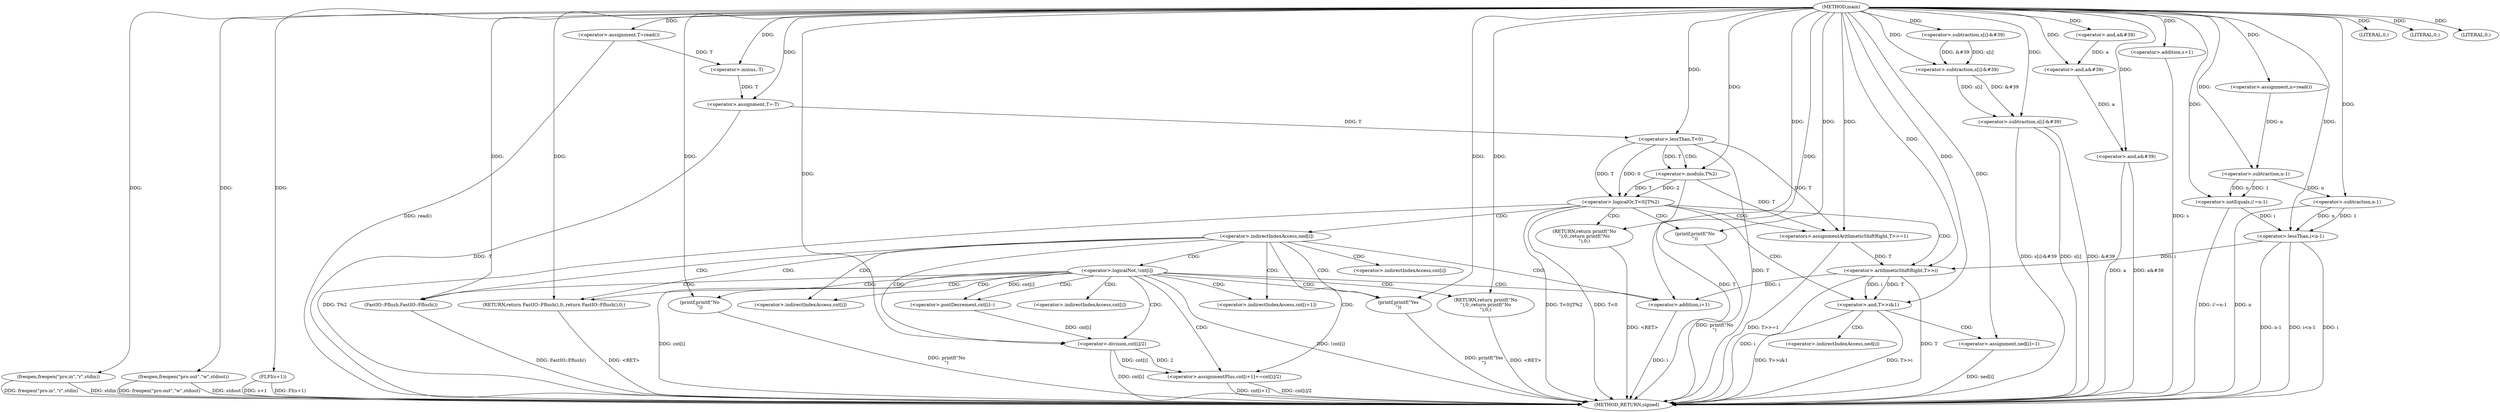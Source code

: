 digraph "main" {  
"1000570" [label = "(METHOD,main)" ]
"1000701" [label = "(METHOD_RETURN,signed)" ]
"1000572" [label = "(freopen,freopen(\"pro.in\",\"r\",stdin))" ]
"1000576" [label = "(freopen,freopen(\"pro.out\",\"w\",stdout))" ]
"1000587" [label = "(FI,FI(s+1))" ]
"1000632" [label = "(<operator>.assignment,T=-T)" ]
"1000649" [label = "(<operators>.assignmentArithmeticShiftRight,T>>=1)" ]
"1000695" [label = "(printf,printf(\"Yes\n\"))" ]
"1000697" [label = "(RETURN,return FastIO::Fflush(),0;,return FastIO::Fflush(),0;)" ]
"1000581" [label = "(<operator>.assignment,n=read())" ]
"1000584" [label = "(<operator>.assignment,T=read())" ]
"1000599" [label = "(<operator>.subtraction,s[i]-&#39)" ]
"1000605" [label = "(<operator>.and,a&#39)" ]
"1000608" [label = "(<operator>.subtraction,s[i]-&#39)" ]
"1000614" [label = "(<operator>.and,a&#39)" ]
"1000623" [label = "(<operator>.subtraction,s[i]-&#39)" ]
"1000629" [label = "(<operator>.and,a&#39)" ]
"1000637" [label = "(<operator>.logicalOr,T<0||T%2)" ]
"1000644" [label = "(RETURN,return printf(\"No\n\"),0;,return printf(\"No\n\"),0;)" ]
"1000684" [label = "(<operator>.assignmentPlus,cnt[i+1]+=cnt[i]/2)" ]
"1000588" [label = "(<operator>.addition,s+1)" ]
"1000593" [label = "(<operator>.notEquals,i!=n-1)" ]
"1000618" [label = "(<operator>.lessThan,i<n-1)" ]
"1000634" [label = "(<operator>.minus,-T)" ]
"1000654" [label = "(<operator>.and,T>>i&1)" ]
"1000659" [label = "(<operator>.assignment,ned[i]=1)" ]
"1000699" [label = "(FastIO::Fflush,FastIO::Fflush())" ]
"1000700" [label = "(LITERAL,0,)" ]
"1000638" [label = "(<operator>.lessThan,T<0)" ]
"1000641" [label = "(<operator>.modulo,T%2)" ]
"1000646" [label = "(printf,printf(\"No\n\"))" ]
"1000648" [label = "(LITERAL,0,)" ]
"1000680" [label = "(<operator>.postDecrement,cnt[i]--)" ]
"1000690" [label = "(<operator>.division,cnt[i]/2)" ]
"1000595" [label = "(<operator>.subtraction,n-1)" ]
"1000620" [label = "(<operator>.subtraction,n-1)" ]
"1000655" [label = "(<operator>.arithmeticShiftRight,T>>i)" ]
"1000671" [label = "(<operator>.logicalNot,!cnt[i])" ]
"1000675" [label = "(RETURN,return printf(\"No\n\"),0;,return printf(\"No\n\"),0;)" ]
"1000687" [label = "(<operator>.addition,i+1)" ]
"1000677" [label = "(printf,printf(\"No\n\"))" ]
"1000679" [label = "(LITERAL,0,)" ]
"1000666" [label = "(<operator>.indirectIndexAccess,ned[i])" ]
"1000685" [label = "(<operator>.indirectIndexAccess,cnt[i+1])" ]
"1000660" [label = "(<operator>.indirectIndexAccess,ned[i])" ]
"1000691" [label = "(<operator>.indirectIndexAccess,cnt[i])" ]
"1000681" [label = "(<operator>.indirectIndexAccess,cnt[i])" ]
"1000672" [label = "(<operator>.indirectIndexAccess,cnt[i])" ]
  "1000697" -> "1000701"  [ label = "DDG: <RET>"] 
  "1000572" -> "1000701"  [ label = "DDG: freopen(\"pro.in\",\"r\",stdin)"] 
  "1000576" -> "1000701"  [ label = "DDG: freopen(\"pro.out\",\"w\",stdout)"] 
  "1000584" -> "1000701"  [ label = "DDG: read()"] 
  "1000588" -> "1000701"  [ label = "DDG: s"] 
  "1000587" -> "1000701"  [ label = "DDG: s+1"] 
  "1000587" -> "1000701"  [ label = "DDG: FI(s+1)"] 
  "1000593" -> "1000701"  [ label = "DDG: i!=n-1"] 
  "1000618" -> "1000701"  [ label = "DDG: i"] 
  "1000620" -> "1000701"  [ label = "DDG: n"] 
  "1000618" -> "1000701"  [ label = "DDG: n-1"] 
  "1000618" -> "1000701"  [ label = "DDG: i<n-1"] 
  "1000623" -> "1000701"  [ label = "DDG: s[i]"] 
  "1000623" -> "1000701"  [ label = "DDG: &#39"] 
  "1000623" -> "1000701"  [ label = "DDG: s[i]-&#39"] 
  "1000629" -> "1000701"  [ label = "DDG: a"] 
  "1000629" -> "1000701"  [ label = "DDG: a&#39"] 
  "1000632" -> "1000701"  [ label = "DDG: -T"] 
  "1000638" -> "1000701"  [ label = "DDG: T"] 
  "1000637" -> "1000701"  [ label = "DDG: T<0"] 
  "1000641" -> "1000701"  [ label = "DDG: T"] 
  "1000637" -> "1000701"  [ label = "DDG: T%2"] 
  "1000637" -> "1000701"  [ label = "DDG: T<0||T%2"] 
  "1000649" -> "1000701"  [ label = "DDG: T>>=1"] 
  "1000655" -> "1000701"  [ label = "DDG: T"] 
  "1000655" -> "1000701"  [ label = "DDG: i"] 
  "1000654" -> "1000701"  [ label = "DDG: T>>i"] 
  "1000654" -> "1000701"  [ label = "DDG: T>>i&1"] 
  "1000659" -> "1000701"  [ label = "DDG: ned[i]"] 
  "1000671" -> "1000701"  [ label = "DDG: cnt[i]"] 
  "1000671" -> "1000701"  [ label = "DDG: !cnt[i]"] 
  "1000687" -> "1000701"  [ label = "DDG: i"] 
  "1000684" -> "1000701"  [ label = "DDG: cnt[i+1]"] 
  "1000690" -> "1000701"  [ label = "DDG: cnt[i]"] 
  "1000684" -> "1000701"  [ label = "DDG: cnt[i]/2"] 
  "1000695" -> "1000701"  [ label = "DDG: printf(\"Yes\n\")"] 
  "1000699" -> "1000701"  [ label = "DDG: FastIO::Fflush()"] 
  "1000677" -> "1000701"  [ label = "DDG: printf(\"No\n\")"] 
  "1000646" -> "1000701"  [ label = "DDG: printf(\"No\n\")"] 
  "1000644" -> "1000701"  [ label = "DDG: <RET>"] 
  "1000675" -> "1000701"  [ label = "DDG: <RET>"] 
  "1000576" -> "1000701"  [ label = "DDG: stdout"] 
  "1000572" -> "1000701"  [ label = "DDG: stdin"] 
  "1000634" -> "1000632"  [ label = "DDG: T"] 
  "1000570" -> "1000697"  [ label = "DDG: "] 
  "1000570" -> "1000572"  [ label = "DDG: "] 
  "1000570" -> "1000576"  [ label = "DDG: "] 
  "1000570" -> "1000581"  [ label = "DDG: "] 
  "1000570" -> "1000584"  [ label = "DDG: "] 
  "1000570" -> "1000587"  [ label = "DDG: "] 
  "1000570" -> "1000632"  [ label = "DDG: "] 
  "1000570" -> "1000644"  [ label = "DDG: "] 
  "1000638" -> "1000649"  [ label = "DDG: T"] 
  "1000641" -> "1000649"  [ label = "DDG: T"] 
  "1000570" -> "1000649"  [ label = "DDG: "] 
  "1000690" -> "1000684"  [ label = "DDG: 2"] 
  "1000690" -> "1000684"  [ label = "DDG: cnt[i]"] 
  "1000570" -> "1000695"  [ label = "DDG: "] 
  "1000570" -> "1000588"  [ label = "DDG: "] 
  "1000570" -> "1000599"  [ label = "DDG: "] 
  "1000570" -> "1000605"  [ label = "DDG: "] 
  "1000599" -> "1000608"  [ label = "DDG: s[i]"] 
  "1000570" -> "1000608"  [ label = "DDG: "] 
  "1000599" -> "1000608"  [ label = "DDG: &#39"] 
  "1000605" -> "1000614"  [ label = "DDG: a"] 
  "1000570" -> "1000614"  [ label = "DDG: "] 
  "1000608" -> "1000623"  [ label = "DDG: s[i]"] 
  "1000570" -> "1000623"  [ label = "DDG: "] 
  "1000608" -> "1000623"  [ label = "DDG: &#39"] 
  "1000614" -> "1000629"  [ label = "DDG: a"] 
  "1000570" -> "1000629"  [ label = "DDG: "] 
  "1000584" -> "1000634"  [ label = "DDG: T"] 
  "1000570" -> "1000634"  [ label = "DDG: "] 
  "1000638" -> "1000637"  [ label = "DDG: T"] 
  "1000638" -> "1000637"  [ label = "DDG: 0"] 
  "1000641" -> "1000637"  [ label = "DDG: T"] 
  "1000641" -> "1000637"  [ label = "DDG: 2"] 
  "1000570" -> "1000659"  [ label = "DDG: "] 
  "1000570" -> "1000699"  [ label = "DDG: "] 
  "1000570" -> "1000700"  [ label = "DDG: "] 
  "1000570" -> "1000593"  [ label = "DDG: "] 
  "1000595" -> "1000593"  [ label = "DDG: n"] 
  "1000595" -> "1000593"  [ label = "DDG: 1"] 
  "1000593" -> "1000618"  [ label = "DDG: i"] 
  "1000570" -> "1000618"  [ label = "DDG: "] 
  "1000620" -> "1000618"  [ label = "DDG: n"] 
  "1000620" -> "1000618"  [ label = "DDG: 1"] 
  "1000632" -> "1000638"  [ label = "DDG: T"] 
  "1000570" -> "1000638"  [ label = "DDG: "] 
  "1000638" -> "1000641"  [ label = "DDG: T"] 
  "1000570" -> "1000641"  [ label = "DDG: "] 
  "1000570" -> "1000648"  [ label = "DDG: "] 
  "1000655" -> "1000654"  [ label = "DDG: T"] 
  "1000655" -> "1000654"  [ label = "DDG: i"] 
  "1000570" -> "1000654"  [ label = "DDG: "] 
  "1000680" -> "1000690"  [ label = "DDG: cnt[i]"] 
  "1000570" -> "1000690"  [ label = "DDG: "] 
  "1000581" -> "1000595"  [ label = "DDG: n"] 
  "1000570" -> "1000595"  [ label = "DDG: "] 
  "1000595" -> "1000620"  [ label = "DDG: n"] 
  "1000570" -> "1000620"  [ label = "DDG: "] 
  "1000570" -> "1000646"  [ label = "DDG: "] 
  "1000649" -> "1000655"  [ label = "DDG: T"] 
  "1000570" -> "1000655"  [ label = "DDG: "] 
  "1000618" -> "1000655"  [ label = "DDG: i"] 
  "1000570" -> "1000675"  [ label = "DDG: "] 
  "1000671" -> "1000680"  [ label = "DDG: cnt[i]"] 
  "1000655" -> "1000687"  [ label = "DDG: i"] 
  "1000570" -> "1000687"  [ label = "DDG: "] 
  "1000570" -> "1000679"  [ label = "DDG: "] 
  "1000570" -> "1000677"  [ label = "DDG: "] 
  "1000637" -> "1000666"  [ label = "CDG: "] 
  "1000637" -> "1000649"  [ label = "CDG: "] 
  "1000637" -> "1000644"  [ label = "CDG: "] 
  "1000637" -> "1000654"  [ label = "CDG: "] 
  "1000637" -> "1000646"  [ label = "CDG: "] 
  "1000637" -> "1000655"  [ label = "CDG: "] 
  "1000638" -> "1000641"  [ label = "CDG: "] 
  "1000654" -> "1000659"  [ label = "CDG: "] 
  "1000654" -> "1000660"  [ label = "CDG: "] 
  "1000666" -> "1000691"  [ label = "CDG: "] 
  "1000666" -> "1000671"  [ label = "CDG: "] 
  "1000666" -> "1000697"  [ label = "CDG: "] 
  "1000666" -> "1000687"  [ label = "CDG: "] 
  "1000666" -> "1000684"  [ label = "CDG: "] 
  "1000666" -> "1000672"  [ label = "CDG: "] 
  "1000666" -> "1000690"  [ label = "CDG: "] 
  "1000666" -> "1000695"  [ label = "CDG: "] 
  "1000666" -> "1000699"  [ label = "CDG: "] 
  "1000666" -> "1000685"  [ label = "CDG: "] 
  "1000671" -> "1000681"  [ label = "CDG: "] 
  "1000671" -> "1000691"  [ label = "CDG: "] 
  "1000671" -> "1000697"  [ label = "CDG: "] 
  "1000671" -> "1000687"  [ label = "CDG: "] 
  "1000671" -> "1000684"  [ label = "CDG: "] 
  "1000671" -> "1000680"  [ label = "CDG: "] 
  "1000671" -> "1000690"  [ label = "CDG: "] 
  "1000671" -> "1000675"  [ label = "CDG: "] 
  "1000671" -> "1000695"  [ label = "CDG: "] 
  "1000671" -> "1000699"  [ label = "CDG: "] 
  "1000671" -> "1000685"  [ label = "CDG: "] 
  "1000671" -> "1000677"  [ label = "CDG: "] 
}

